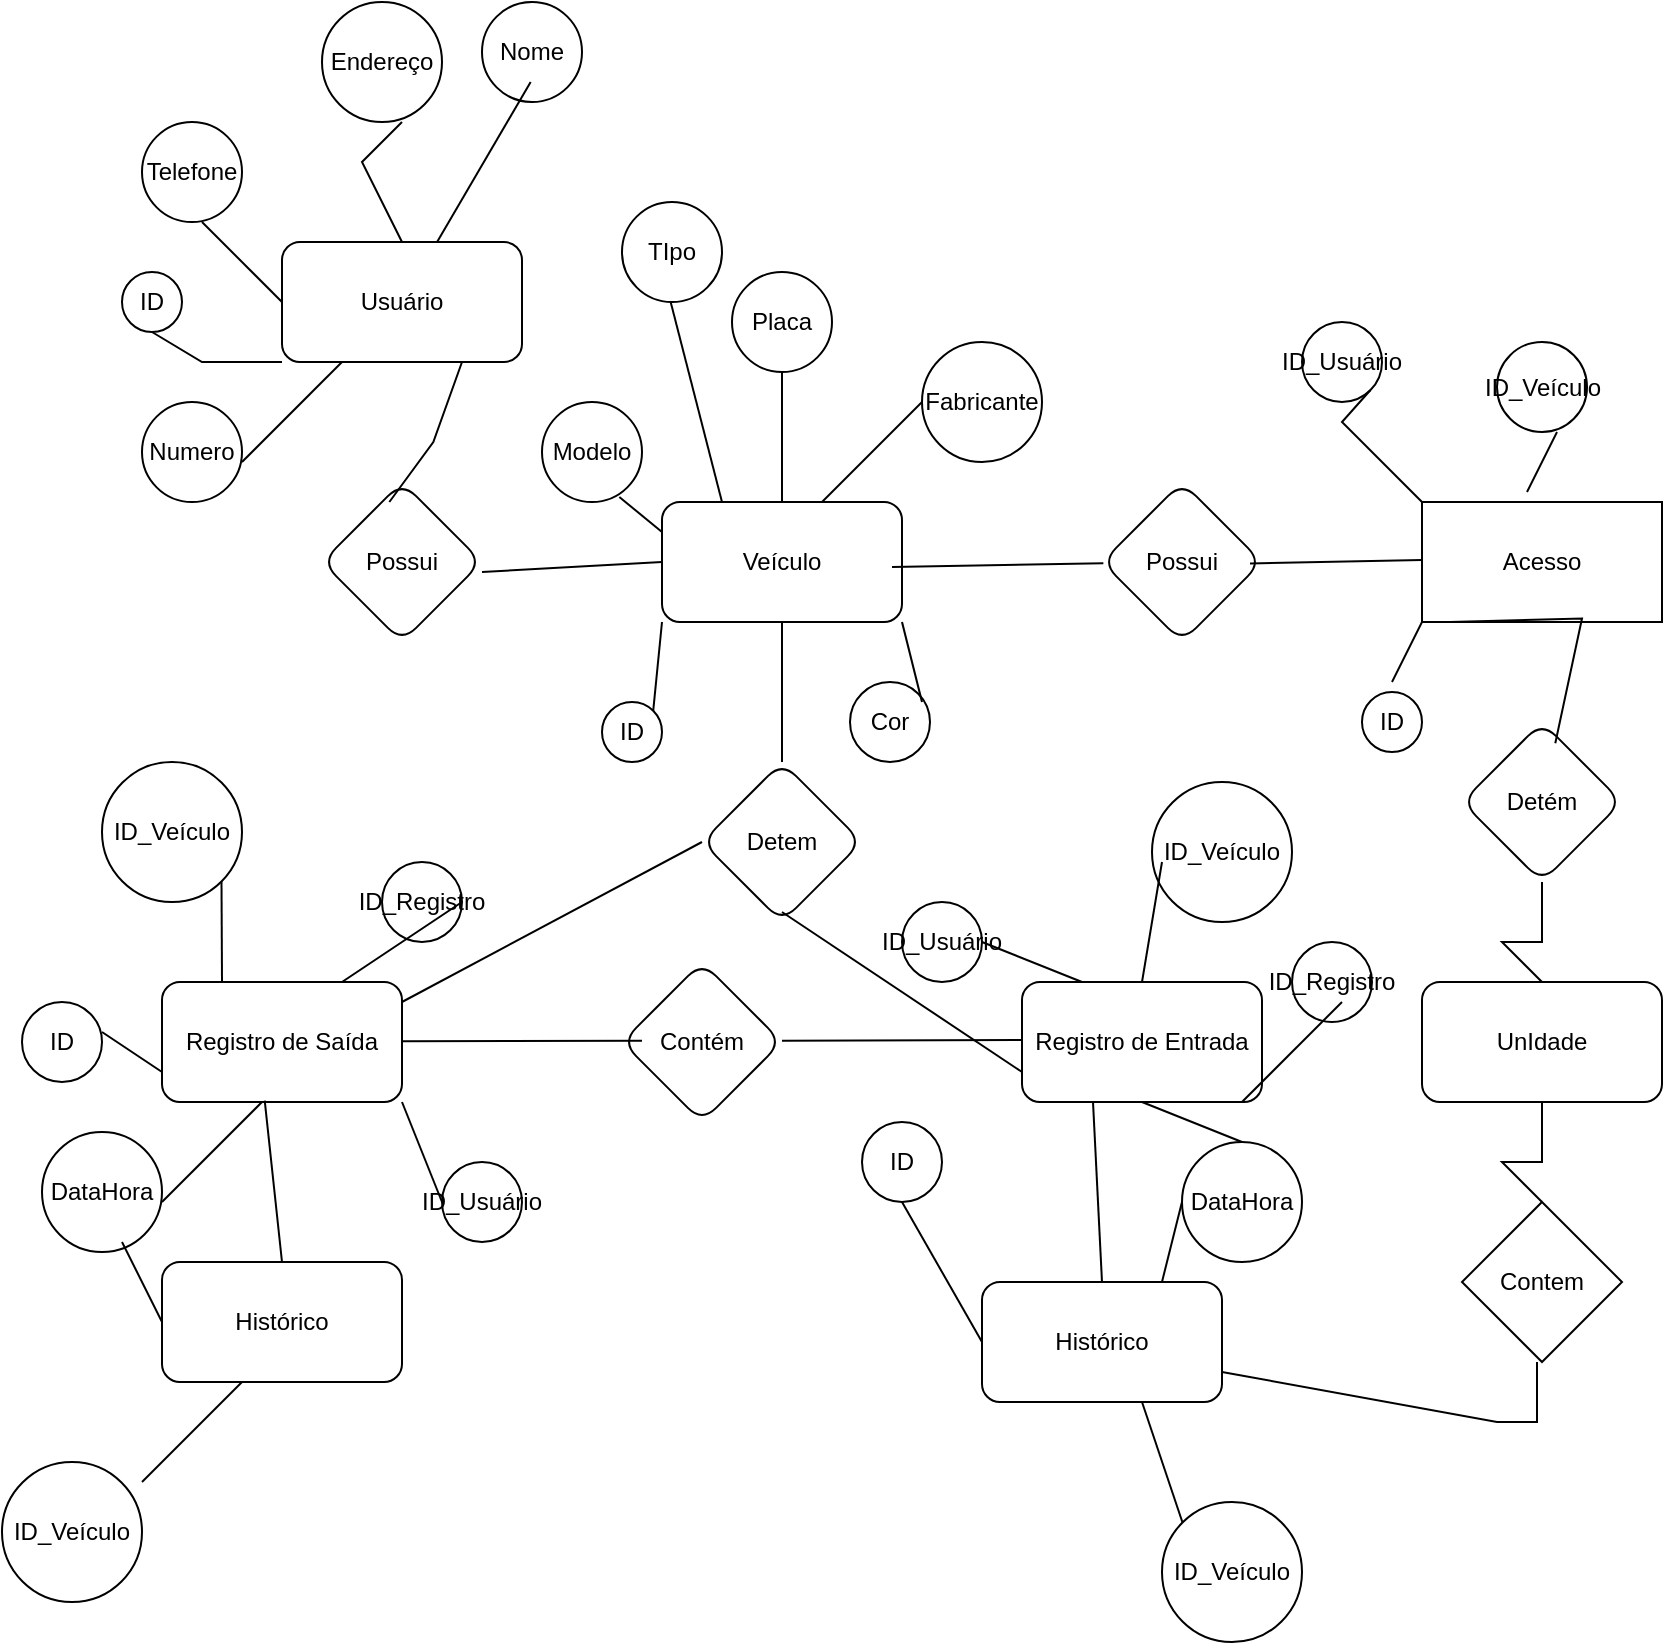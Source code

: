 <mxfile version="24.6.4" type="github">
  <diagram name="Página-1" id="Lpu6dTJjQdKQfVYx-AO3">
    <mxGraphModel dx="2000" dy="568" grid="1" gridSize="10" guides="1" tooltips="1" connect="1" arrows="1" fold="1" page="1" pageScale="1" pageWidth="827" pageHeight="1169" math="0" shadow="0">
      <root>
        <mxCell id="0" />
        <mxCell id="1" parent="0" />
        <mxCell id="GgG7_ALxhtEFTistI-Ax-4" value="Usuário" style="rounded=1;whiteSpace=wrap;html=1;" vertex="1" parent="1">
          <mxGeometry x="130" y="140" width="120" height="60" as="geometry" />
        </mxCell>
        <mxCell id="GgG7_ALxhtEFTistI-Ax-5" value="Possui" style="rhombus;whiteSpace=wrap;html=1;rounded=1;" vertex="1" parent="1">
          <mxGeometry x="150" y="260" width="80" height="80" as="geometry" />
        </mxCell>
        <mxCell id="GgG7_ALxhtEFTistI-Ax-7" value="Veículo" style="whiteSpace=wrap;html=1;rounded=1;" vertex="1" parent="1">
          <mxGeometry x="320" y="270" width="120" height="60" as="geometry" />
        </mxCell>
        <mxCell id="GgG7_ALxhtEFTistI-Ax-9" value="Detem" style="rhombus;whiteSpace=wrap;html=1;rounded=1;" vertex="1" parent="1">
          <mxGeometry x="340" y="400" width="80" height="80" as="geometry" />
        </mxCell>
        <mxCell id="GgG7_ALxhtEFTistI-Ax-11" value="Registro de Entrada" style="whiteSpace=wrap;html=1;rounded=1;" vertex="1" parent="1">
          <mxGeometry x="500" y="510" width="120" height="60" as="geometry" />
        </mxCell>
        <mxCell id="GgG7_ALxhtEFTistI-Ax-13" value="Registro de Saída" style="whiteSpace=wrap;html=1;rounded=1;" vertex="1" parent="1">
          <mxGeometry x="70" y="510" width="120" height="60" as="geometry" />
        </mxCell>
        <mxCell id="GgG7_ALxhtEFTistI-Ax-15" value="UnIdade" style="rounded=1;whiteSpace=wrap;html=1;" vertex="1" parent="1">
          <mxGeometry x="700" y="510" width="120" height="60" as="geometry" />
        </mxCell>
        <mxCell id="GgG7_ALxhtEFTistI-Ax-16" value="Acesso" style="rounded=0;whiteSpace=wrap;html=1;" vertex="1" parent="1">
          <mxGeometry x="700" y="270" width="120" height="60" as="geometry" />
        </mxCell>
        <mxCell id="GgG7_ALxhtEFTistI-Ax-18" value="Histórico" style="whiteSpace=wrap;html=1;rounded=1;" vertex="1" parent="1">
          <mxGeometry x="70" y="650" width="120" height="60" as="geometry" />
        </mxCell>
        <mxCell id="GgG7_ALxhtEFTistI-Ax-20" value="Histórico" style="whiteSpace=wrap;html=1;rounded=1;" vertex="1" parent="1">
          <mxGeometry x="480" y="660" width="120" height="60" as="geometry" />
        </mxCell>
        <mxCell id="GgG7_ALxhtEFTistI-Ax-25" style="edgeStyle=orthogonalEdgeStyle;rounded=0;orthogonalLoop=1;jettySize=auto;html=1;exitX=0.5;exitY=1;exitDx=0;exitDy=0;" edge="1" parent="1" source="GgG7_ALxhtEFTistI-Ax-18" target="GgG7_ALxhtEFTistI-Ax-18">
          <mxGeometry relative="1" as="geometry" />
        </mxCell>
        <mxCell id="GgG7_ALxhtEFTistI-Ax-26" value="Contém" style="rhombus;whiteSpace=wrap;html=1;rounded=1;" vertex="1" parent="1">
          <mxGeometry x="300" y="500" width="80" height="80" as="geometry" />
        </mxCell>
        <mxCell id="GgG7_ALxhtEFTistI-Ax-29" value="Possui" style="rhombus;whiteSpace=wrap;html=1;rounded=1;" vertex="1" parent="1">
          <mxGeometry x="540" y="260" width="80" height="80" as="geometry" />
        </mxCell>
        <mxCell id="GgG7_ALxhtEFTistI-Ax-32" value="Detém" style="rhombus;whiteSpace=wrap;html=1;rounded=1;" vertex="1" parent="1">
          <mxGeometry x="720" y="380" width="80" height="80" as="geometry" />
        </mxCell>
        <mxCell id="GgG7_ALxhtEFTistI-Ax-39" value="Contem" style="rhombus;whiteSpace=wrap;html=1;" vertex="1" parent="1">
          <mxGeometry x="720" y="620" width="80" height="80" as="geometry" />
        </mxCell>
        <mxCell id="GgG7_ALxhtEFTistI-Ax-43" value="Telefone" style="ellipse;whiteSpace=wrap;html=1;aspect=fixed;" vertex="1" parent="1">
          <mxGeometry x="60" y="80" width="50" height="50" as="geometry" />
        </mxCell>
        <mxCell id="GgG7_ALxhtEFTistI-Ax-44" value="Endereço" style="ellipse;whiteSpace=wrap;html=1;aspect=fixed;" vertex="1" parent="1">
          <mxGeometry x="150" y="20" width="60" height="60" as="geometry" />
        </mxCell>
        <mxCell id="GgG7_ALxhtEFTistI-Ax-45" value="Nome" style="ellipse;whiteSpace=wrap;html=1;aspect=fixed;" vertex="1" parent="1">
          <mxGeometry x="230" y="20" width="50" height="50" as="geometry" />
        </mxCell>
        <mxCell id="GgG7_ALxhtEFTistI-Ax-46" value="TIpo" style="ellipse;whiteSpace=wrap;html=1;aspect=fixed;" vertex="1" parent="1">
          <mxGeometry x="300" y="120" width="50" height="50" as="geometry" />
        </mxCell>
        <mxCell id="GgG7_ALxhtEFTistI-Ax-47" value="Numero" style="ellipse;whiteSpace=wrap;html=1;aspect=fixed;" vertex="1" parent="1">
          <mxGeometry x="60" y="220" width="50" height="50" as="geometry" />
        </mxCell>
        <mxCell id="GgG7_ALxhtEFTistI-Ax-48" value="Modelo" style="ellipse;whiteSpace=wrap;html=1;aspect=fixed;" vertex="1" parent="1">
          <mxGeometry x="260" y="220" width="50" height="50" as="geometry" />
        </mxCell>
        <mxCell id="GgG7_ALxhtEFTistI-Ax-49" value="Placa" style="ellipse;whiteSpace=wrap;html=1;aspect=fixed;" vertex="1" parent="1">
          <mxGeometry x="355" y="155" width="50" height="50" as="geometry" />
        </mxCell>
        <mxCell id="GgG7_ALxhtEFTistI-Ax-50" value="ID" style="ellipse;whiteSpace=wrap;html=1;aspect=fixed;" vertex="1" parent="1">
          <mxGeometry x="50" y="155" width="30" height="30" as="geometry" />
        </mxCell>
        <mxCell id="GgG7_ALxhtEFTistI-Ax-60" value="ID" style="ellipse;whiteSpace=wrap;html=1;aspect=fixed;" vertex="1" parent="1">
          <mxGeometry x="290" y="370" width="30" height="30" as="geometry" />
        </mxCell>
        <mxCell id="GgG7_ALxhtEFTistI-Ax-63" value="Cor" style="ellipse;whiteSpace=wrap;html=1;aspect=fixed;" vertex="1" parent="1">
          <mxGeometry x="414" y="360" width="40" height="40" as="geometry" />
        </mxCell>
        <mxCell id="GgG7_ALxhtEFTistI-Ax-64" value="ID_Veículo" style="ellipse;whiteSpace=wrap;html=1;aspect=fixed;" vertex="1" parent="1">
          <mxGeometry x="737.5" y="190" width="45" height="45" as="geometry" />
        </mxCell>
        <mxCell id="GgG7_ALxhtEFTistI-Ax-66" value="ID_Veículo" style="ellipse;whiteSpace=wrap;html=1;aspect=fixed;" vertex="1" parent="1">
          <mxGeometry x="-10" y="750" width="70" height="70" as="geometry" />
        </mxCell>
        <mxCell id="GgG7_ALxhtEFTistI-Ax-67" value="ID_Usuário" style="ellipse;whiteSpace=wrap;html=1;aspect=fixed;" vertex="1" parent="1">
          <mxGeometry x="440" y="470" width="40" height="40" as="geometry" />
        </mxCell>
        <mxCell id="GgG7_ALxhtEFTistI-Ax-68" value="Fabricante" style="ellipse;whiteSpace=wrap;html=1;aspect=fixed;" vertex="1" parent="1">
          <mxGeometry x="450" y="190" width="60" height="60" as="geometry" />
        </mxCell>
        <mxCell id="GgG7_ALxhtEFTistI-Ax-69" value="ID_Registro" style="ellipse;whiteSpace=wrap;html=1;aspect=fixed;" vertex="1" parent="1">
          <mxGeometry x="635" y="490" width="40" height="40" as="geometry" />
        </mxCell>
        <mxCell id="GgG7_ALxhtEFTistI-Ax-70" value="DataHora" style="ellipse;whiteSpace=wrap;html=1;aspect=fixed;" vertex="1" parent="1">
          <mxGeometry x="10" y="585" width="60" height="60" as="geometry" />
        </mxCell>
        <mxCell id="GgG7_ALxhtEFTistI-Ax-75" value="ID" style="ellipse;whiteSpace=wrap;html=1;aspect=fixed;" vertex="1" parent="1">
          <mxGeometry y="520" width="40" height="40" as="geometry" />
        </mxCell>
        <mxCell id="GgG7_ALxhtEFTistI-Ax-76" value="ID" style="ellipse;whiteSpace=wrap;html=1;aspect=fixed;" vertex="1" parent="1">
          <mxGeometry x="420" y="580" width="40" height="40" as="geometry" />
        </mxCell>
        <mxCell id="GgG7_ALxhtEFTistI-Ax-79" value="ID_Veículo" style="ellipse;whiteSpace=wrap;html=1;aspect=fixed;" vertex="1" parent="1">
          <mxGeometry x="570" y="770" width="70" height="70" as="geometry" />
        </mxCell>
        <mxCell id="GgG7_ALxhtEFTistI-Ax-80" value="ID_Veículo" style="ellipse;whiteSpace=wrap;html=1;aspect=fixed;" vertex="1" parent="1">
          <mxGeometry x="565" y="410" width="70" height="70" as="geometry" />
        </mxCell>
        <mxCell id="GgG7_ALxhtEFTistI-Ax-82" value="ID_Veículo" style="ellipse;whiteSpace=wrap;html=1;aspect=fixed;" vertex="1" parent="1">
          <mxGeometry x="40" y="400" width="70" height="70" as="geometry" />
        </mxCell>
        <mxCell id="GgG7_ALxhtEFTistI-Ax-86" value="DataHora" style="ellipse;whiteSpace=wrap;html=1;aspect=fixed;" vertex="1" parent="1">
          <mxGeometry x="580" y="590" width="60" height="60" as="geometry" />
        </mxCell>
        <mxCell id="GgG7_ALxhtEFTistI-Ax-87" value="ID_Registro" style="ellipse;whiteSpace=wrap;html=1;aspect=fixed;" vertex="1" parent="1">
          <mxGeometry x="180" y="450" width="40" height="40" as="geometry" />
        </mxCell>
        <mxCell id="GgG7_ALxhtEFTistI-Ax-96" value="ID_Usuário" style="ellipse;whiteSpace=wrap;html=1;aspect=fixed;" vertex="1" parent="1">
          <mxGeometry x="210" y="600" width="40" height="40" as="geometry" />
        </mxCell>
        <mxCell id="GgG7_ALxhtEFTistI-Ax-100" value="ID_Usuário" style="ellipse;whiteSpace=wrap;html=1;aspect=fixed;" vertex="1" parent="1">
          <mxGeometry x="640" y="180" width="40" height="40" as="geometry" />
        </mxCell>
        <mxCell id="GgG7_ALxhtEFTistI-Ax-103" value="ID" style="ellipse;whiteSpace=wrap;html=1;aspect=fixed;" vertex="1" parent="1">
          <mxGeometry x="670" y="365" width="30" height="30" as="geometry" />
        </mxCell>
        <mxCell id="GgG7_ALxhtEFTistI-Ax-106" value="" style="endArrow=none;html=1;rounded=0;exitX=0.5;exitY=0;exitDx=0;exitDy=0;" edge="1" parent="1" source="GgG7_ALxhtEFTistI-Ax-4">
          <mxGeometry width="50" height="50" relative="1" as="geometry">
            <mxPoint x="140" y="130" as="sourcePoint" />
            <mxPoint x="190" y="80" as="targetPoint" />
            <Array as="points">
              <mxPoint x="170" y="100" />
            </Array>
          </mxGeometry>
        </mxCell>
        <mxCell id="GgG7_ALxhtEFTistI-Ax-107" value="" style="endArrow=none;html=1;rounded=0;" edge="1" parent="1" source="GgG7_ALxhtEFTistI-Ax-4">
          <mxGeometry width="50" height="50" relative="1" as="geometry">
            <mxPoint x="254.33" y="120" as="sourcePoint" />
            <mxPoint x="254.33" y="60" as="targetPoint" />
            <Array as="points" />
          </mxGeometry>
        </mxCell>
        <mxCell id="GgG7_ALxhtEFTistI-Ax-109" value="" style="endArrow=none;html=1;rounded=0;entryX=0.75;entryY=1;entryDx=0;entryDy=0;" edge="1" parent="1" target="GgG7_ALxhtEFTistI-Ax-4">
          <mxGeometry width="50" height="50" relative="1" as="geometry">
            <mxPoint x="183.67" y="270" as="sourcePoint" />
            <mxPoint x="220" y="220" as="targetPoint" />
            <Array as="points">
              <mxPoint x="205.67" y="240" />
            </Array>
          </mxGeometry>
        </mxCell>
        <mxCell id="GgG7_ALxhtEFTistI-Ax-110" value="" style="endArrow=none;html=1;rounded=0;entryX=0;entryY=0.5;entryDx=0;entryDy=0;" edge="1" parent="1" target="GgG7_ALxhtEFTistI-Ax-7">
          <mxGeometry width="50" height="50" relative="1" as="geometry">
            <mxPoint x="230" y="305" as="sourcePoint" />
            <mxPoint x="266.33" y="235" as="targetPoint" />
            <Array as="points" />
          </mxGeometry>
        </mxCell>
        <mxCell id="GgG7_ALxhtEFTistI-Ax-111" value="" style="endArrow=none;html=1;rounded=0;" edge="1" parent="1" target="GgG7_ALxhtEFTistI-Ax-29">
          <mxGeometry width="50" height="50" relative="1" as="geometry">
            <mxPoint x="435" y="302.5" as="sourcePoint" />
            <mxPoint x="525" y="297.5" as="targetPoint" />
            <Array as="points" />
          </mxGeometry>
        </mxCell>
        <mxCell id="GgG7_ALxhtEFTistI-Ax-112" value="" style="endArrow=none;html=1;rounded=0;" edge="1" parent="1">
          <mxGeometry width="50" height="50" relative="1" as="geometry">
            <mxPoint x="614" y="300.75" as="sourcePoint" />
            <mxPoint x="700" y="299" as="targetPoint" />
            <Array as="points" />
          </mxGeometry>
        </mxCell>
        <mxCell id="GgG7_ALxhtEFTistI-Ax-113" value="" style="endArrow=none;html=1;rounded=0;entryX=0.583;entryY=0.133;entryDx=0;entryDy=0;entryPerimeter=0;" edge="1" parent="1" target="GgG7_ALxhtEFTistI-Ax-32">
          <mxGeometry width="50" height="50" relative="1" as="geometry">
            <mxPoint x="714" y="330" as="sourcePoint" />
            <mxPoint x="800" y="328.25" as="targetPoint" />
            <Array as="points">
              <mxPoint x="780" y="328.25" />
            </Array>
          </mxGeometry>
        </mxCell>
        <mxCell id="GgG7_ALxhtEFTistI-Ax-114" value="" style="endArrow=none;html=1;rounded=0;entryX=0.5;entryY=0;entryDx=0;entryDy=0;exitX=0.5;exitY=1;exitDx=0;exitDy=0;" edge="1" parent="1" source="GgG7_ALxhtEFTistI-Ax-32" target="GgG7_ALxhtEFTistI-Ax-15">
          <mxGeometry width="50" height="50" relative="1" as="geometry">
            <mxPoint x="760" y="439" as="sourcePoint" />
            <mxPoint x="813" y="500" as="targetPoint" />
            <Array as="points">
              <mxPoint x="760" y="490" />
              <mxPoint x="740" y="490" />
            </Array>
          </mxGeometry>
        </mxCell>
        <mxCell id="GgG7_ALxhtEFTistI-Ax-115" value="" style="endArrow=none;html=1;rounded=0;entryX=0.5;entryY=0;entryDx=0;entryDy=0;exitX=0.5;exitY=1;exitDx=0;exitDy=0;" edge="1" parent="1">
          <mxGeometry width="50" height="50" relative="1" as="geometry">
            <mxPoint x="760" y="570" as="sourcePoint" />
            <mxPoint x="760" y="620" as="targetPoint" />
            <Array as="points">
              <mxPoint x="760" y="600" />
              <mxPoint x="740" y="600" />
            </Array>
          </mxGeometry>
        </mxCell>
        <mxCell id="GgG7_ALxhtEFTistI-Ax-116" value="" style="endArrow=none;html=1;rounded=0;entryX=1;entryY=0.75;entryDx=0;entryDy=0;exitX=0.5;exitY=1;exitDx=0;exitDy=0;" edge="1" parent="1" target="GgG7_ALxhtEFTistI-Ax-20">
          <mxGeometry width="50" height="50" relative="1" as="geometry">
            <mxPoint x="757.5" y="700" as="sourcePoint" />
            <mxPoint x="757.5" y="750" as="targetPoint" />
            <Array as="points">
              <mxPoint x="757.5" y="730" />
              <mxPoint x="737.5" y="730" />
            </Array>
          </mxGeometry>
        </mxCell>
        <mxCell id="GgG7_ALxhtEFTistI-Ax-117" value="" style="endArrow=none;html=1;rounded=0;entryX=0.5;entryY=1;entryDx=0;entryDy=0;exitX=0.5;exitY=0;exitDx=0;exitDy=0;" edge="1" parent="1" source="GgG7_ALxhtEFTistI-Ax-9" target="GgG7_ALxhtEFTistI-Ax-7">
          <mxGeometry width="50" height="50" relative="1" as="geometry">
            <mxPoint x="320" y="365" as="sourcePoint" />
            <mxPoint x="410" y="360" as="targetPoint" />
            <Array as="points" />
          </mxGeometry>
        </mxCell>
        <mxCell id="GgG7_ALxhtEFTistI-Ax-118" value="" style="endArrow=none;html=1;rounded=0;entryX=0.5;entryY=1;entryDx=0;entryDy=0;exitX=0;exitY=0.75;exitDx=0;exitDy=0;" edge="1" parent="1" source="GgG7_ALxhtEFTistI-Ax-11">
          <mxGeometry width="50" height="50" relative="1" as="geometry">
            <mxPoint x="470" y="545" as="sourcePoint" />
            <mxPoint x="380" y="475" as="targetPoint" />
            <Array as="points" />
          </mxGeometry>
        </mxCell>
        <mxCell id="GgG7_ALxhtEFTistI-Ax-119" value="" style="endArrow=none;html=1;rounded=0;entryX=0.5;entryY=1;entryDx=0;entryDy=0;exitX=0;exitY=0.5;exitDx=0;exitDy=0;" edge="1" parent="1" source="GgG7_ALxhtEFTistI-Ax-9">
          <mxGeometry width="50" height="50" relative="1" as="geometry">
            <mxPoint x="280" y="590" as="sourcePoint" />
            <mxPoint x="190" y="520" as="targetPoint" />
            <Array as="points" />
          </mxGeometry>
        </mxCell>
        <mxCell id="GgG7_ALxhtEFTistI-Ax-121" value="" style="endArrow=none;html=1;rounded=0;" edge="1" parent="1">
          <mxGeometry width="50" height="50" relative="1" as="geometry">
            <mxPoint x="500" y="539" as="sourcePoint" />
            <mxPoint x="380" y="539.33" as="targetPoint" />
            <Array as="points" />
          </mxGeometry>
        </mxCell>
        <mxCell id="GgG7_ALxhtEFTistI-Ax-122" value="" style="endArrow=none;html=1;rounded=0;" edge="1" parent="1">
          <mxGeometry width="50" height="50" relative="1" as="geometry">
            <mxPoint x="310" y="539.33" as="sourcePoint" />
            <mxPoint x="190" y="539.66" as="targetPoint" />
            <Array as="points" />
          </mxGeometry>
        </mxCell>
        <mxCell id="GgG7_ALxhtEFTistI-Ax-123" value="" style="endArrow=none;html=1;rounded=0;entryX=0.428;entryY=0.989;entryDx=0;entryDy=0;entryPerimeter=0;exitX=0.5;exitY=0;exitDx=0;exitDy=0;" edge="1" parent="1" source="GgG7_ALxhtEFTistI-Ax-18" target="GgG7_ALxhtEFTistI-Ax-13">
          <mxGeometry width="50" height="50" relative="1" as="geometry">
            <mxPoint x="190" y="614.33" as="sourcePoint" />
            <mxPoint x="70" y="614.66" as="targetPoint" />
            <Array as="points" />
          </mxGeometry>
        </mxCell>
        <mxCell id="GgG7_ALxhtEFTistI-Ax-125" value="" style="endArrow=none;html=1;rounded=0;entryX=0.428;entryY=0.989;entryDx=0;entryDy=0;entryPerimeter=0;exitX=0.5;exitY=0;exitDx=0;exitDy=0;" edge="1" parent="1" source="GgG7_ALxhtEFTistI-Ax-20">
          <mxGeometry width="50" height="50" relative="1" as="geometry">
            <mxPoint x="544.5" y="651" as="sourcePoint" />
            <mxPoint x="535.5" y="570" as="targetPoint" />
            <Array as="points" />
          </mxGeometry>
        </mxCell>
        <mxCell id="GgG7_ALxhtEFTistI-Ax-126" value="" style="endArrow=none;html=1;rounded=0;exitX=0.5;exitY=1;exitDx=0;exitDy=0;entryX=0.5;entryY=0;entryDx=0;entryDy=0;" edge="1" parent="1" source="GgG7_ALxhtEFTistI-Ax-49" target="GgG7_ALxhtEFTistI-Ax-7">
          <mxGeometry width="50" height="50" relative="1" as="geometry">
            <mxPoint x="365" y="244.33" as="sourcePoint" />
            <mxPoint x="405" y="244.33" as="targetPoint" />
            <Array as="points" />
          </mxGeometry>
        </mxCell>
        <mxCell id="GgG7_ALxhtEFTistI-Ax-128" value="" style="endArrow=none;html=1;rounded=0;entryX=0;entryY=0.5;entryDx=0;entryDy=0;" edge="1" parent="1" target="GgG7_ALxhtEFTistI-Ax-4">
          <mxGeometry width="50" height="50" relative="1" as="geometry">
            <mxPoint x="90" y="130" as="sourcePoint" />
            <mxPoint x="140" y="80" as="targetPoint" />
          </mxGeometry>
        </mxCell>
        <mxCell id="GgG7_ALxhtEFTistI-Ax-129" value="" style="endArrow=none;html=1;rounded=0;entryX=0;entryY=1;entryDx=0;entryDy=0;exitX=0.5;exitY=1;exitDx=0;exitDy=0;" edge="1" parent="1" source="GgG7_ALxhtEFTistI-Ax-50" target="GgG7_ALxhtEFTistI-Ax-4">
          <mxGeometry width="50" height="50" relative="1" as="geometry">
            <mxPoint x="100" y="140" as="sourcePoint" />
            <mxPoint x="140" y="180" as="targetPoint" />
            <Array as="points">
              <mxPoint x="90" y="200" />
            </Array>
          </mxGeometry>
        </mxCell>
        <mxCell id="GgG7_ALxhtEFTistI-Ax-130" value="" style="endArrow=none;html=1;rounded=0;" edge="1" parent="1">
          <mxGeometry width="50" height="50" relative="1" as="geometry">
            <mxPoint x="110" y="250" as="sourcePoint" />
            <mxPoint x="160" y="200" as="targetPoint" />
          </mxGeometry>
        </mxCell>
        <mxCell id="GgG7_ALxhtEFTistI-Ax-132" value="" style="endArrow=none;html=1;rounded=0;exitX=0.5;exitY=1;exitDx=0;exitDy=0;entryX=0.25;entryY=0;entryDx=0;entryDy=0;" edge="1" parent="1" target="GgG7_ALxhtEFTistI-Ax-7">
          <mxGeometry width="50" height="50" relative="1" as="geometry">
            <mxPoint x="324.33" y="170" as="sourcePoint" />
            <mxPoint x="324.33" y="235" as="targetPoint" />
            <Array as="points" />
          </mxGeometry>
        </mxCell>
        <mxCell id="GgG7_ALxhtEFTistI-Ax-133" value="" style="endArrow=none;html=1;rounded=0;exitX=0.5;exitY=1;exitDx=0;exitDy=0;entryX=0;entryY=0.25;entryDx=0;entryDy=0;" edge="1" parent="1" target="GgG7_ALxhtEFTistI-Ax-7">
          <mxGeometry width="50" height="50" relative="1" as="geometry">
            <mxPoint x="298.67" y="267.5" as="sourcePoint" />
            <mxPoint x="298.67" y="332.5" as="targetPoint" />
            <Array as="points" />
          </mxGeometry>
        </mxCell>
        <mxCell id="GgG7_ALxhtEFTistI-Ax-134" value="" style="endArrow=none;html=1;rounded=0;exitX=0;exitY=1;exitDx=0;exitDy=0;entryX=1;entryY=0;entryDx=0;entryDy=0;" edge="1" parent="1" source="GgG7_ALxhtEFTistI-Ax-7" target="GgG7_ALxhtEFTistI-Ax-60">
          <mxGeometry width="50" height="50" relative="1" as="geometry">
            <mxPoint x="308.67" y="277.5" as="sourcePoint" />
            <mxPoint x="330" y="360" as="targetPoint" />
            <Array as="points" />
          </mxGeometry>
        </mxCell>
        <mxCell id="GgG7_ALxhtEFTistI-Ax-135" value="" style="endArrow=none;html=1;rounded=0;" edge="1" parent="1">
          <mxGeometry width="50" height="50" relative="1" as="geometry">
            <mxPoint x="400" y="270" as="sourcePoint" />
            <mxPoint x="450" y="220" as="targetPoint" />
          </mxGeometry>
        </mxCell>
        <mxCell id="GgG7_ALxhtEFTistI-Ax-136" value="" style="endArrow=none;html=1;rounded=0;entryX=1;entryY=1;entryDx=0;entryDy=0;" edge="1" parent="1" target="GgG7_ALxhtEFTistI-Ax-7">
          <mxGeometry width="50" height="50" relative="1" as="geometry">
            <mxPoint x="450" y="370" as="sourcePoint" />
            <mxPoint x="500" y="320" as="targetPoint" />
          </mxGeometry>
        </mxCell>
        <mxCell id="GgG7_ALxhtEFTistI-Ax-137" value="" style="endArrow=none;html=1;rounded=0;entryX=0;entryY=1;entryDx=0;entryDy=0;" edge="1" parent="1" target="GgG7_ALxhtEFTistI-Ax-16">
          <mxGeometry width="50" height="50" relative="1" as="geometry">
            <mxPoint x="685" y="360" as="sourcePoint" />
            <mxPoint x="675" y="320" as="targetPoint" />
          </mxGeometry>
        </mxCell>
        <mxCell id="GgG7_ALxhtEFTistI-Ax-138" value="" style="endArrow=none;html=1;rounded=0;entryX=0;entryY=1;entryDx=0;entryDy=0;" edge="1" parent="1">
          <mxGeometry width="50" height="50" relative="1" as="geometry">
            <mxPoint x="752.5" y="265" as="sourcePoint" />
            <mxPoint x="767.5" y="235" as="targetPoint" />
          </mxGeometry>
        </mxCell>
        <mxCell id="GgG7_ALxhtEFTistI-Ax-139" value="" style="endArrow=none;html=1;rounded=0;entryX=1;entryY=1;entryDx=0;entryDy=0;exitX=0;exitY=0;exitDx=0;exitDy=0;" edge="1" parent="1" source="GgG7_ALxhtEFTistI-Ax-16" target="GgG7_ALxhtEFTistI-Ax-100">
          <mxGeometry width="50" height="50" relative="1" as="geometry">
            <mxPoint x="762.5" y="275" as="sourcePoint" />
            <mxPoint x="777.5" y="245" as="targetPoint" />
            <Array as="points">
              <mxPoint x="660" y="230" />
            </Array>
          </mxGeometry>
        </mxCell>
        <mxCell id="GgG7_ALxhtEFTistI-Ax-140" value="" style="endArrow=none;html=1;rounded=0;exitX=0.5;exitY=0;exitDx=0;exitDy=0;" edge="1" parent="1" source="GgG7_ALxhtEFTistI-Ax-11">
          <mxGeometry width="50" height="50" relative="1" as="geometry">
            <mxPoint x="520" y="500" as="sourcePoint" />
            <mxPoint x="570" y="450" as="targetPoint" />
          </mxGeometry>
        </mxCell>
        <mxCell id="GgG7_ALxhtEFTistI-Ax-141" value="" style="endArrow=none;html=1;rounded=0;entryX=0.25;entryY=0;entryDx=0;entryDy=0;" edge="1" parent="1" target="GgG7_ALxhtEFTistI-Ax-11">
          <mxGeometry width="50" height="50" relative="1" as="geometry">
            <mxPoint x="480" y="490" as="sourcePoint" />
            <mxPoint x="530" y="440" as="targetPoint" />
          </mxGeometry>
        </mxCell>
        <mxCell id="GgG7_ALxhtEFTistI-Ax-142" value="" style="endArrow=none;html=1;rounded=0;entryX=1;entryY=0.5;entryDx=0;entryDy=0;exitX=0.75;exitY=0;exitDx=0;exitDy=0;" edge="1" parent="1" source="GgG7_ALxhtEFTistI-Ax-13" target="GgG7_ALxhtEFTistI-Ax-87">
          <mxGeometry width="50" height="50" relative="1" as="geometry">
            <mxPoint x="360" y="440" as="sourcePoint" />
            <mxPoint x="410" y="390" as="targetPoint" />
          </mxGeometry>
        </mxCell>
        <mxCell id="GgG7_ALxhtEFTistI-Ax-143" value="" style="endArrow=none;html=1;rounded=0;entryX=1;entryY=1;entryDx=0;entryDy=0;exitX=0.25;exitY=0;exitDx=0;exitDy=0;" edge="1" parent="1" source="GgG7_ALxhtEFTistI-Ax-13" target="GgG7_ALxhtEFTistI-Ax-82">
          <mxGeometry width="50" height="50" relative="1" as="geometry">
            <mxPoint x="360" y="440" as="sourcePoint" />
            <mxPoint x="410" y="390" as="targetPoint" />
          </mxGeometry>
        </mxCell>
        <mxCell id="GgG7_ALxhtEFTistI-Ax-144" value="" style="endArrow=none;html=1;rounded=0;exitX=0;exitY=0.5;exitDx=0;exitDy=0;" edge="1" parent="1" source="GgG7_ALxhtEFTistI-Ax-96">
          <mxGeometry width="50" height="50" relative="1" as="geometry">
            <mxPoint x="140" y="620" as="sourcePoint" />
            <mxPoint x="190" y="570" as="targetPoint" />
          </mxGeometry>
        </mxCell>
        <mxCell id="GgG7_ALxhtEFTistI-Ax-145" value="" style="endArrow=none;html=1;rounded=0;" edge="1" parent="1">
          <mxGeometry width="50" height="50" relative="1" as="geometry">
            <mxPoint x="70" y="620" as="sourcePoint" />
            <mxPoint x="120" y="570" as="targetPoint" />
          </mxGeometry>
        </mxCell>
        <mxCell id="GgG7_ALxhtEFTistI-Ax-146" value="" style="endArrow=none;html=1;rounded=0;entryX=0;entryY=0.75;entryDx=0;entryDy=0;" edge="1" parent="1" target="GgG7_ALxhtEFTistI-Ax-13">
          <mxGeometry width="50" height="50" relative="1" as="geometry">
            <mxPoint x="40" y="535" as="sourcePoint" />
            <mxPoint x="60" y="550" as="targetPoint" />
          </mxGeometry>
        </mxCell>
        <mxCell id="GgG7_ALxhtEFTistI-Ax-147" value="" style="endArrow=none;html=1;rounded=0;exitX=0;exitY=0.5;exitDx=0;exitDy=0;" edge="1" parent="1" source="GgG7_ALxhtEFTistI-Ax-18">
          <mxGeometry width="50" height="50" relative="1" as="geometry">
            <mxPoint y="690" as="sourcePoint" />
            <mxPoint x="50" y="640" as="targetPoint" />
          </mxGeometry>
        </mxCell>
        <mxCell id="GgG7_ALxhtEFTistI-Ax-148" value="" style="endArrow=none;html=1;rounded=0;" edge="1" parent="1">
          <mxGeometry width="50" height="50" relative="1" as="geometry">
            <mxPoint x="60" y="760" as="sourcePoint" />
            <mxPoint x="110" y="710" as="targetPoint" />
          </mxGeometry>
        </mxCell>
        <mxCell id="GgG7_ALxhtEFTistI-Ax-149" value="" style="endArrow=none;html=1;rounded=0;entryX=0.5;entryY=1;entryDx=0;entryDy=0;exitX=0;exitY=0.5;exitDx=0;exitDy=0;" edge="1" parent="1" source="GgG7_ALxhtEFTistI-Ax-20" target="GgG7_ALxhtEFTistI-Ax-76">
          <mxGeometry width="50" height="50" relative="1" as="geometry">
            <mxPoint x="410" y="680" as="sourcePoint" />
            <mxPoint x="460" y="630" as="targetPoint" />
          </mxGeometry>
        </mxCell>
        <mxCell id="GgG7_ALxhtEFTistI-Ax-150" value="" style="endArrow=none;html=1;rounded=0;exitX=0;exitY=0;exitDx=0;exitDy=0;" edge="1" parent="1" source="GgG7_ALxhtEFTistI-Ax-79">
          <mxGeometry width="50" height="50" relative="1" as="geometry">
            <mxPoint x="510" y="770" as="sourcePoint" />
            <mxPoint x="560" y="720" as="targetPoint" />
          </mxGeometry>
        </mxCell>
        <mxCell id="GgG7_ALxhtEFTistI-Ax-151" value="" style="endArrow=none;html=1;rounded=0;entryX=0;entryY=0.5;entryDx=0;entryDy=0;exitX=0.75;exitY=0;exitDx=0;exitDy=0;" edge="1" parent="1" source="GgG7_ALxhtEFTistI-Ax-20" target="GgG7_ALxhtEFTistI-Ax-86">
          <mxGeometry width="50" height="50" relative="1" as="geometry">
            <mxPoint x="520" y="660" as="sourcePoint" />
            <mxPoint x="570" y="610" as="targetPoint" />
          </mxGeometry>
        </mxCell>
        <mxCell id="GgG7_ALxhtEFTistI-Ax-152" value="" style="endArrow=none;html=1;rounded=0;" edge="1" parent="1">
          <mxGeometry width="50" height="50" relative="1" as="geometry">
            <mxPoint x="610" y="570" as="sourcePoint" />
            <mxPoint x="660" y="520" as="targetPoint" />
          </mxGeometry>
        </mxCell>
        <mxCell id="GgG7_ALxhtEFTistI-Ax-153" value="" style="endArrow=none;html=1;rounded=0;exitX=0.5;exitY=1;exitDx=0;exitDy=0;entryX=0.5;entryY=0;entryDx=0;entryDy=0;" edge="1" parent="1" source="GgG7_ALxhtEFTistI-Ax-11" target="GgG7_ALxhtEFTistI-Ax-86">
          <mxGeometry width="50" height="50" relative="1" as="geometry">
            <mxPoint x="550" y="630" as="sourcePoint" />
            <mxPoint x="600" y="580" as="targetPoint" />
          </mxGeometry>
        </mxCell>
      </root>
    </mxGraphModel>
  </diagram>
</mxfile>
